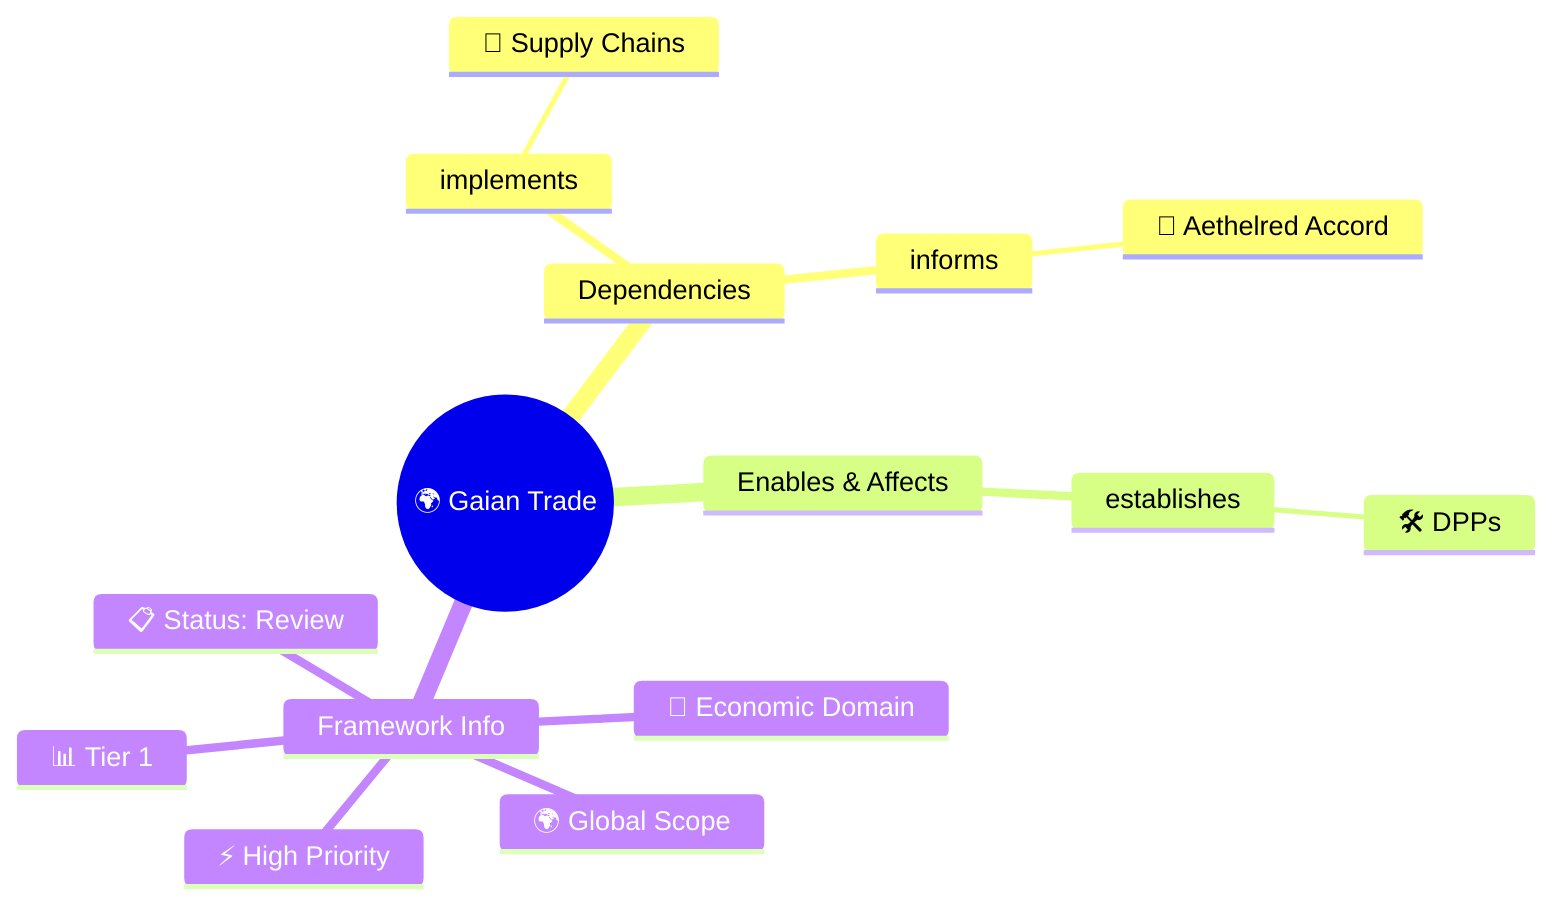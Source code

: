 mindmap
  root(("🌍 Gaian Trade"))
    Dependencies
      implements
        🚢 Supply Chains
      informs
        🧬 Aethelred Accord
    Enables & Affects
      establishes
        🛠️ DPPs
    Framework Info
      📊 Tier 1
      🎯 Economic Domain
      🌍 Global Scope
      ⚡ High Priority
      📋 Status: Review